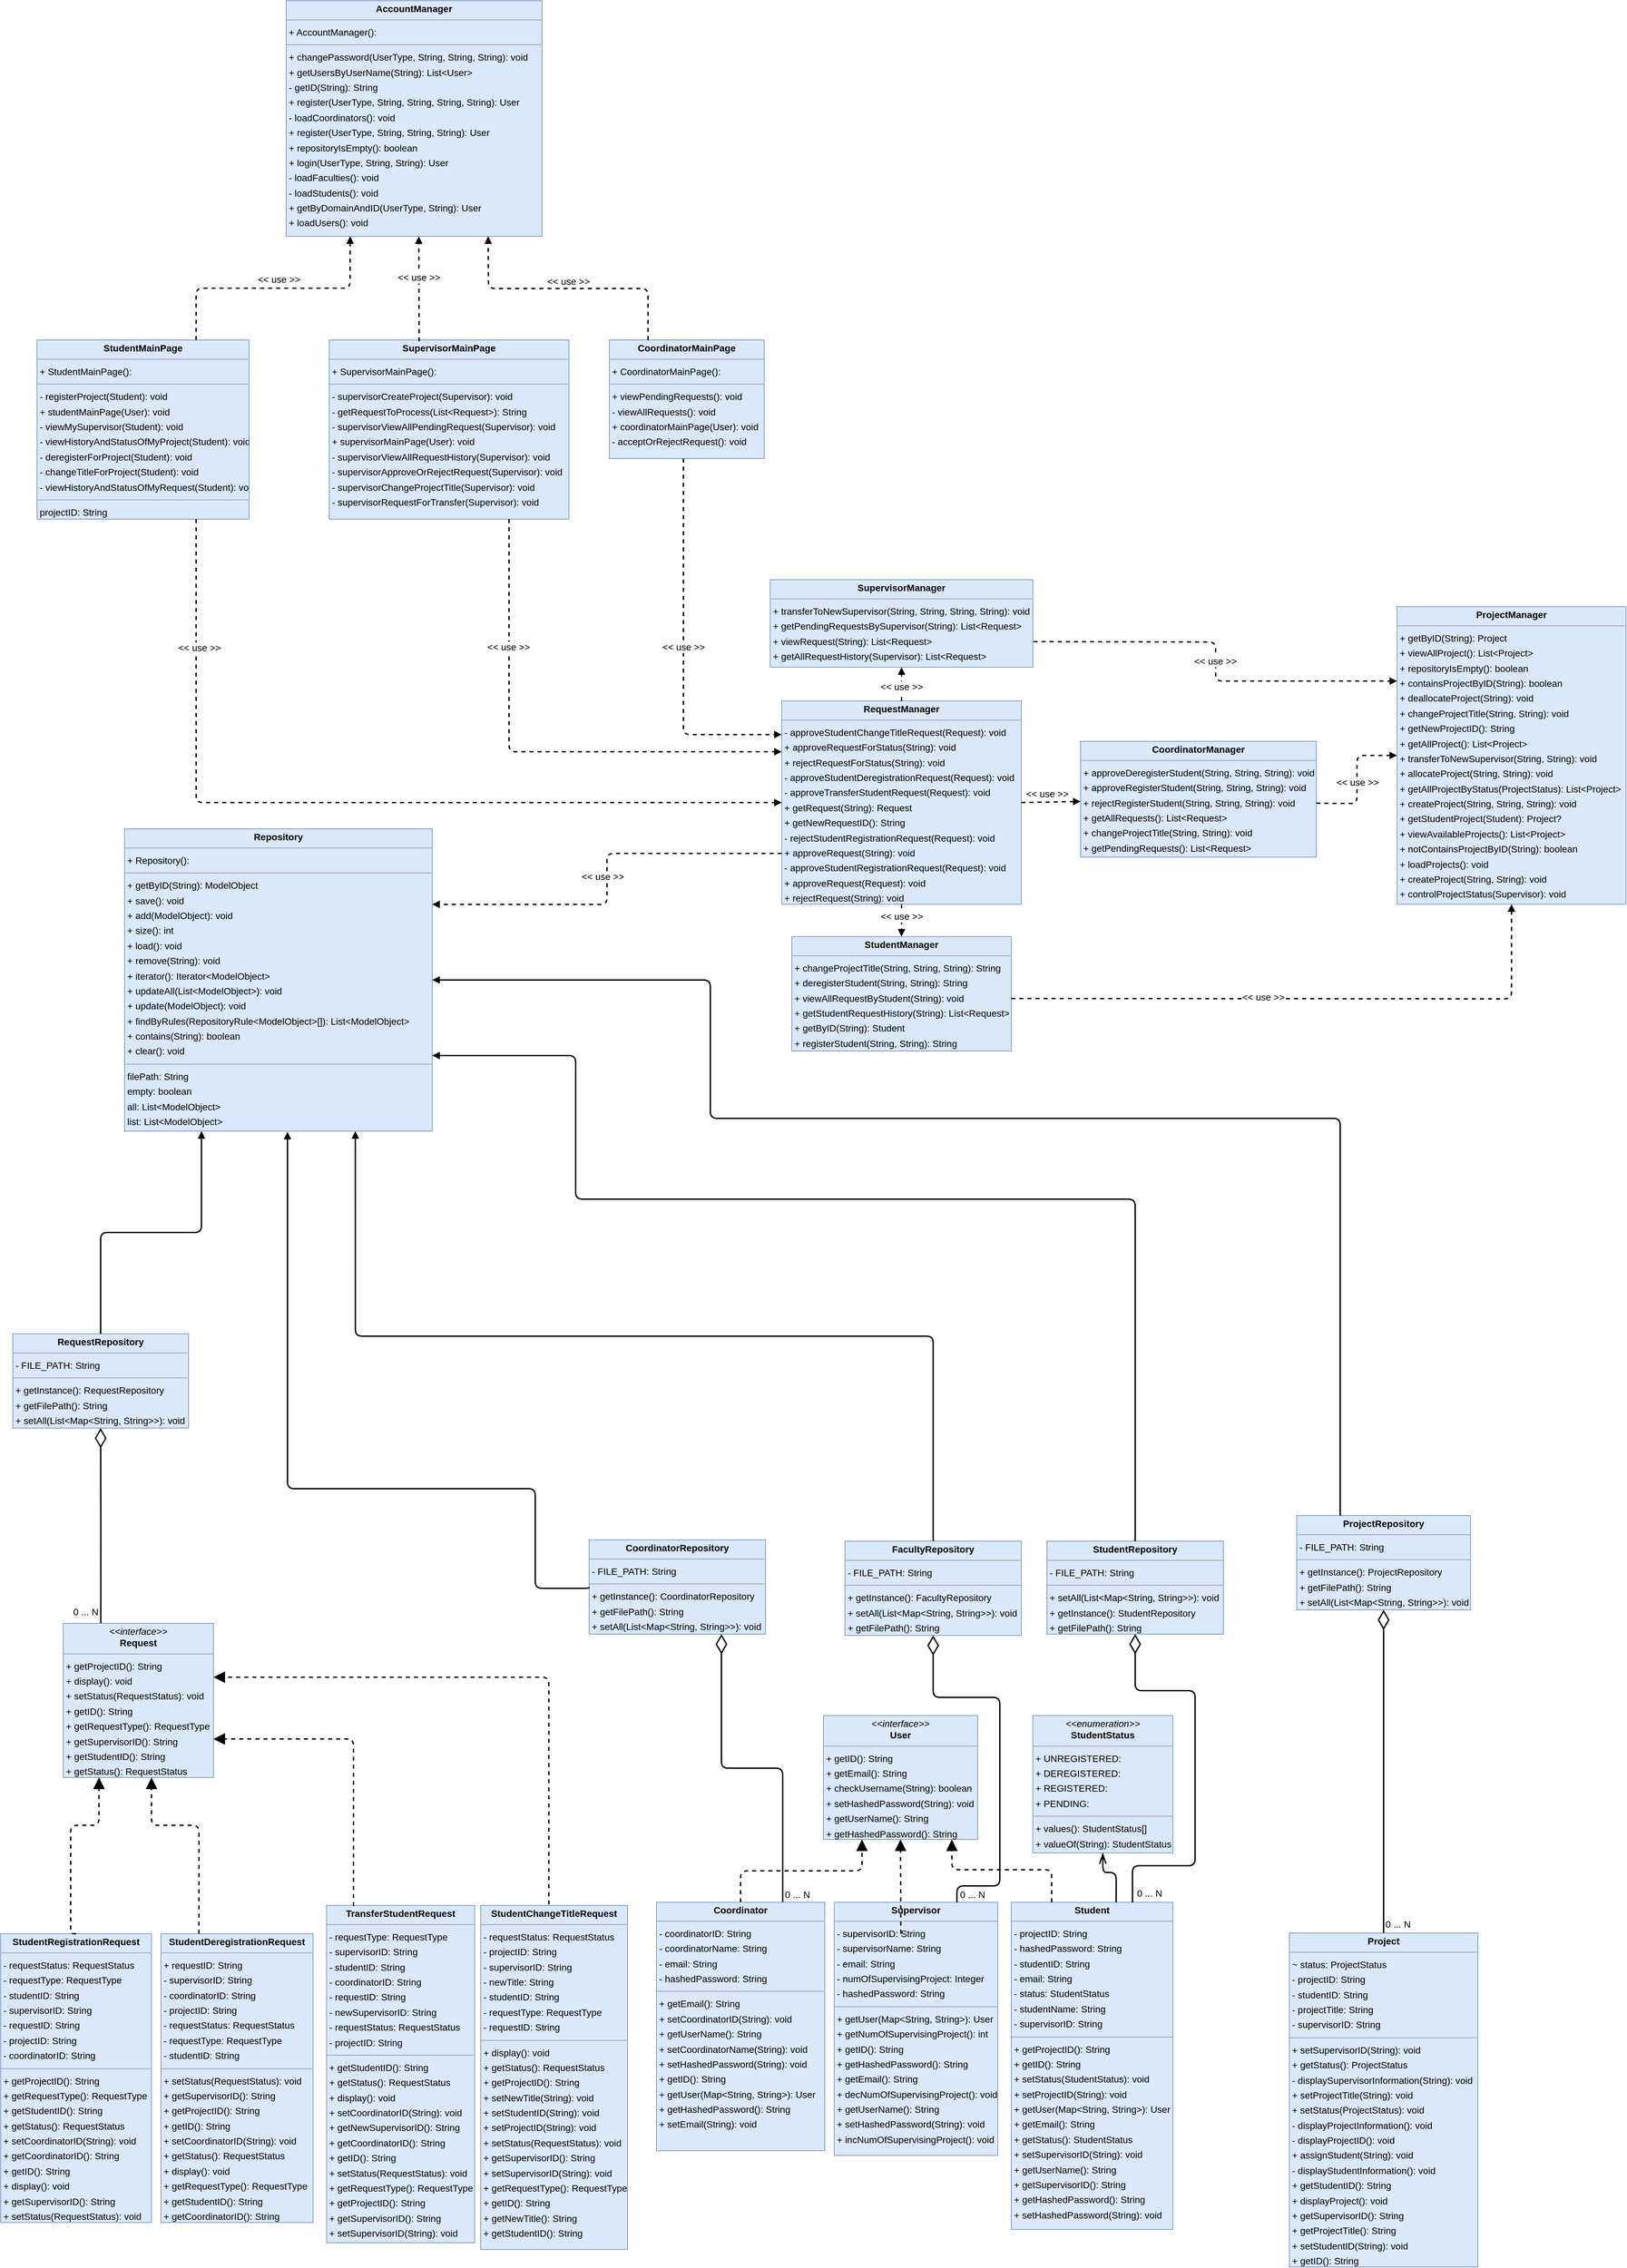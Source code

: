 <mxfile version="21.1.8" type="google">
  <diagram name="第 1 页" id="nx3QDlz1ZYZNC58SRJW3">
    <mxGraphModel grid="1" page="1" gridSize="10" guides="1" tooltips="1" connect="1" arrows="1" fold="1" pageScale="1" pageWidth="2339" pageHeight="3300" math="0" shadow="0">
      <root>
        <mxCell id="0" />
        <mxCell id="1" parent="0" />
        <mxCell id="8vGe-o1YezwU2dsz-dOe-1" value="&lt;p style=&quot;margin:0px;margin-top:4px;text-align:center;&quot;&gt;&lt;b&gt;Project&lt;/b&gt;&lt;/p&gt;&lt;hr size=&quot;1&quot;/&gt;&lt;p style=&quot;margin:0 0 0 4px;line-height:1.6;&quot;&gt;~ status: ProjectStatus&lt;br/&gt;- projectID: String&lt;br/&gt;- studentID: String&lt;br/&gt;- projectTitle: String&lt;br/&gt;- supervisorID: String&lt;/p&gt;&lt;hr size=&quot;1&quot;/&gt;&lt;p style=&quot;margin:0 0 0 4px;line-height:1.6;&quot;&gt;+ setSupervisorID(String): void&lt;br/&gt;+ getStatus(): ProjectStatus&lt;br/&gt;- displaySupervisorInformation(String): void&lt;br/&gt;+ setProjectTitle(String): void&lt;br/&gt;+ setStatus(ProjectStatus): void&lt;br/&gt;- displayProjectInformation(): void&lt;br/&gt;- displayProjectID(): void&lt;br/&gt;+ assignStudent(String): void&lt;br/&gt;- displayStudentInformation(): void&lt;br/&gt;+ getStudentID(): String&lt;br/&gt;+ displayProject(): void&lt;br/&gt;+ getSupervisorID(): String&lt;br/&gt;+ getProjectTitle(): String&lt;br/&gt;+ setStudentID(String): void&lt;br/&gt;+ getID(): String&lt;/p&gt;" style="verticalAlign=top;align=left;overflow=fill;fontSize=14;fontFamily=Helvetica;html=1;rounded=0;shadow=0;comic=0;labelBackgroundColor=none;strokeWidth=1;fillColor=#dae8fc;strokeColor=#6c8ebf;" vertex="1" parent="1">
          <mxGeometry x="1800" y="420" width="280" height="496" as="geometry" />
        </mxCell>
        <mxCell id="8vGe-o1YezwU2dsz-dOe-7" value="&lt;p style=&quot;margin:0px;margin-top:4px;text-align:center;&quot;&gt;&lt;i&gt;&amp;lt;&amp;lt;interface&amp;gt;&amp;gt;&lt;/i&gt;&lt;br/&gt;&lt;b&gt;Request&lt;/b&gt;&lt;/p&gt;&lt;hr size=&quot;1&quot;/&gt;&lt;p style=&quot;margin:0 0 0 4px;line-height:1.6;&quot;&gt;+ getProjectID(): String&lt;br/&gt;+ display(): void&lt;br/&gt;+ setStatus(RequestStatus): void&lt;br/&gt;+ getID(): String&lt;br/&gt;+ getRequestType(): RequestType&lt;br/&gt;+ getSupervisorID(): String&lt;br/&gt;+ getStudentID(): String&lt;br/&gt;+ getStatus(): RequestStatus&lt;/p&gt;" style="verticalAlign=top;align=left;overflow=fill;fontSize=14;fontFamily=Helvetica;html=1;rounded=0;shadow=0;comic=0;labelBackgroundColor=none;strokeWidth=1;fillColor=#dae8fc;strokeColor=#6c8ebf;" vertex="1" parent="1">
          <mxGeometry x="-21" y="-40" width="223" height="229" as="geometry" />
        </mxCell>
        <mxCell id="8vGe-o1YezwU2dsz-dOe-11" value="&lt;p style=&quot;margin:0px;margin-top:4px;text-align:center;&quot;&gt;&lt;b&gt;StudentChangeTitleRequest&lt;/b&gt;&lt;/p&gt;&lt;hr size=&quot;1&quot;/&gt;&lt;p style=&quot;margin:0 0 0 4px;line-height:1.6;&quot;&gt;- requestStatus: RequestStatus&lt;br/&gt;- projectID: String&lt;br/&gt;- supervisorID: String&lt;br/&gt;- newTitle: String&lt;br/&gt;- studentID: String&lt;br/&gt;- requestType: RequestType&lt;br/&gt;- requestID: String&lt;/p&gt;&lt;hr size=&quot;1&quot;/&gt;&lt;p style=&quot;margin:0 0 0 4px;line-height:1.6;&quot;&gt;+ display(): void&lt;br/&gt;+ getStatus(): RequestStatus&lt;br/&gt;+ getProjectID(): String&lt;br/&gt;+ setNewTitle(String): void&lt;br/&gt;+ setStudentID(String): void&lt;br/&gt;+ setProjectID(String): void&lt;br/&gt;+ setStatus(RequestStatus): void&lt;br/&gt;+ getSupervisorID(): String&lt;br/&gt;+ setSupervisorID(String): void&lt;br/&gt;+ getRequestType(): RequestType&lt;br/&gt;+ getID(): String&lt;br/&gt;+ getNewTitle(): String&lt;br/&gt;+ getStudentID(): String&lt;/p&gt;" style="verticalAlign=top;align=left;overflow=fill;fontSize=14;fontFamily=Helvetica;html=1;rounded=0;shadow=0;comic=0;labelBackgroundColor=none;strokeWidth=1;fillColor=#dae8fc;strokeColor=#6c8ebf;" vertex="1" parent="1">
          <mxGeometry x="599" y="379" width="218" height="511" as="geometry" />
        </mxCell>
        <mxCell id="8vGe-o1YezwU2dsz-dOe-12" value="&lt;p style=&quot;margin:0px;margin-top:4px;text-align:center;&quot;&gt;&lt;b&gt;StudentDeregistrationRequest&lt;/b&gt;&lt;/p&gt;&lt;hr size=&quot;1&quot;/&gt;&lt;p style=&quot;margin:0 0 0 4px;line-height:1.6;&quot;&gt;+ requestID: String&lt;br/&gt;- supervisorID: String&lt;br/&gt;- coordinatorID: String&lt;br/&gt;- projectID: String&lt;br/&gt;- requestStatus: RequestStatus&lt;br/&gt;- requestType: RequestType&lt;br/&gt;- studentID: String&lt;/p&gt;&lt;hr size=&quot;1&quot;/&gt;&lt;p style=&quot;margin:0 0 0 4px;line-height:1.6;&quot;&gt;+ setStatus(RequestStatus): void&lt;br/&gt;+ getSupervisorID(): String&lt;br/&gt;+ getProjectID(): String&lt;br/&gt;+ getID(): String&lt;br/&gt;+ setCoordinatorID(String): void&lt;br/&gt;+ getStatus(): RequestStatus&lt;br/&gt;+ display(): void&lt;br/&gt;+ getRequestType(): RequestType&lt;br/&gt;+ getStudentID(): String&lt;br/&gt;+ getCoordinatorID(): String&lt;/p&gt;" style="verticalAlign=top;align=left;overflow=fill;fontSize=14;fontFamily=Helvetica;html=1;rounded=0;shadow=0;comic=0;labelBackgroundColor=none;strokeWidth=1;fillColor=#dae8fc;strokeColor=#6c8ebf;" vertex="1" parent="1">
          <mxGeometry x="124" y="421" width="226" height="429" as="geometry" />
        </mxCell>
        <mxCell id="8vGe-o1YezwU2dsz-dOe-13" value="&lt;p style=&quot;margin:0px;margin-top:4px;text-align:center;&quot;&gt;&lt;b&gt;StudentRegistrationRequest&lt;/b&gt;&lt;/p&gt;&lt;hr size=&quot;1&quot;/&gt;&lt;p style=&quot;margin:0 0 0 4px;line-height:1.6;&quot;&gt;- requestStatus: RequestStatus&lt;br/&gt;- requestType: RequestType&lt;br/&gt;- studentID: String&lt;br/&gt;- supervisorID: String&lt;br/&gt;- requestID: String&lt;br/&gt;- projectID: String&lt;br/&gt;- coordinatorID: String&lt;/p&gt;&lt;hr size=&quot;1&quot;/&gt;&lt;p style=&quot;margin:0 0 0 4px;line-height:1.6;&quot;&gt;+ getProjectID(): String&lt;br/&gt;+ getRequestType(): RequestType&lt;br/&gt;+ getStudentID(): String&lt;br/&gt;+ getStatus(): RequestStatus&lt;br/&gt;+ setCoordinatorID(String): void&lt;br/&gt;+ getCoordinatorID(): String&lt;br/&gt;+ getID(): String&lt;br/&gt;+ display(): void&lt;br/&gt;+ getSupervisorID(): String&lt;br/&gt;+ setStatus(RequestStatus): void&lt;/p&gt;" style="verticalAlign=top;align=left;overflow=fill;fontSize=14;fontFamily=Helvetica;html=1;rounded=0;shadow=0;comic=0;labelBackgroundColor=none;strokeWidth=1;fillColor=#dae8fc;strokeColor=#6c8ebf;" vertex="1" parent="1">
          <mxGeometry x="-114" y="421" width="224" height="429" as="geometry" />
        </mxCell>
        <mxCell id="8vGe-o1YezwU2dsz-dOe-14" value="&lt;p style=&quot;margin:0px;margin-top:4px;text-align:center;&quot;&gt;&lt;b&gt;TransferStudentRequest&lt;/b&gt;&lt;/p&gt;&lt;hr size=&quot;1&quot;/&gt;&lt;p style=&quot;margin:0 0 0 4px;line-height:1.6;&quot;&gt;- requestType: RequestType&lt;br/&gt;- supervisorID: String&lt;br/&gt;- studentID: String&lt;br/&gt;- coordinatorID: String&lt;br/&gt;- requestID: String&lt;br/&gt;- newSupervisorID: String&lt;br/&gt;- requestStatus: RequestStatus&lt;br/&gt;- projectID: String&lt;/p&gt;&lt;hr size=&quot;1&quot;/&gt;&lt;p style=&quot;margin:0 0 0 4px;line-height:1.6;&quot;&gt;+ getStudentID(): String&lt;br/&gt;+ getStatus(): RequestStatus&lt;br/&gt;+ display(): void&lt;br/&gt;+ setCoordinatorID(String): void&lt;br/&gt;+ getNewSupervisorID(): String&lt;br/&gt;+ getCoordinatorID(): String&lt;br/&gt;+ getID(): String&lt;br/&gt;+ setStatus(RequestStatus): void&lt;br/&gt;+ getRequestType(): RequestType&lt;br/&gt;+ getProjectID(): String&lt;br/&gt;+ getSupervisorID(): String&lt;br/&gt;+ setSupervisorID(String): void&lt;/p&gt;" style="verticalAlign=top;align=left;overflow=fill;fontSize=14;fontFamily=Helvetica;html=1;rounded=0;shadow=0;comic=0;labelBackgroundColor=none;strokeWidth=1;fillColor=#dae8fc;strokeColor=#6c8ebf;" vertex="1" parent="1">
          <mxGeometry x="370" y="379" width="220" height="501" as="geometry" />
        </mxCell>
        <mxCell id="8vGe-o1YezwU2dsz-dOe-39" value="&lt;p style=&quot;margin:0px;margin-top:4px;text-align:center;&quot;&gt;&lt;b&gt;Student&lt;/b&gt;&lt;/p&gt;&lt;hr size=&quot;1&quot;/&gt;&lt;p style=&quot;margin:0 0 0 4px;line-height:1.6;&quot;&gt;- projectID: String&lt;br/&gt;- hashedPassword: String&lt;br/&gt;- studentID: String&lt;br/&gt;- email: String&lt;br/&gt;- status: StudentStatus&lt;br/&gt;- studentName: String&lt;br/&gt;- supervisorID: String&lt;/p&gt;&lt;hr size=&quot;1&quot;/&gt;&lt;p style=&quot;margin:0 0 0 4px;line-height:1.6;&quot;&gt;+ getProjectID(): String&lt;br/&gt;+ getID(): String&lt;br/&gt;+ setStatus(StudentStatus): void&lt;br/&gt;+ setProjectID(String): void&lt;br/&gt;+ getUser(Map&amp;lt;String, String&amp;gt;): User&lt;br/&gt;+ getEmail(): String&lt;br/&gt;+ getStatus(): StudentStatus&lt;br/&gt;+ setSupervisorID(String): void&lt;br/&gt;+ getUserName(): String&lt;br/&gt;+ getSupervisorID(): String&lt;br/&gt;+ getHashedPassword(): String&lt;br/&gt;+ setHashedPassword(String): void&lt;/p&gt;" style="verticalAlign=top;align=left;overflow=fill;fontSize=14;fontFamily=Helvetica;html=1;rounded=0;shadow=0;comic=0;labelBackgroundColor=none;strokeWidth=1;fillColor=#dae8fc;strokeColor=#6c8ebf;" vertex="1" parent="1">
          <mxGeometry x="1387" y="374.33" width="240" height="486" as="geometry" />
        </mxCell>
        <mxCell id="8vGe-o1YezwU2dsz-dOe-40" value="&lt;p style=&quot;margin:0px;margin-top:4px;text-align:center;&quot;&gt;&lt;i&gt;&amp;lt;&amp;lt;enumeration&amp;gt;&amp;gt;&lt;/i&gt;&lt;br/&gt;&lt;b&gt;StudentStatus&lt;/b&gt;&lt;/p&gt;&lt;hr size=&quot;1&quot;/&gt;&lt;p style=&quot;margin:0 0 0 4px;line-height:1.6;&quot;&gt;+ UNREGISTERED: &lt;br/&gt;+ DEREGISTERED: &lt;br/&gt;+ REGISTERED: &lt;br/&gt;+ PENDING: &lt;/p&gt;&lt;hr size=&quot;1&quot;/&gt;&lt;p style=&quot;margin:0 0 0 4px;line-height:1.6;&quot;&gt;+ values(): StudentStatus[]&lt;br/&gt;+ valueOf(String): StudentStatus&lt;/p&gt;" style="verticalAlign=top;align=left;overflow=fill;fontSize=14;fontFamily=Helvetica;html=1;rounded=0;shadow=0;comic=0;labelBackgroundColor=none;strokeWidth=1;fillColor=#dae8fc;strokeColor=#6c8ebf;" vertex="1" parent="1">
          <mxGeometry x="1419" y="97" width="208" height="204" as="geometry" />
        </mxCell>
        <mxCell id="8vGe-o1YezwU2dsz-dOe-41" value="&lt;p style=&quot;margin:0px;margin-top:4px;text-align:center;&quot;&gt;&lt;b&gt;Supervisor&lt;/b&gt;&lt;/p&gt;&lt;hr size=&quot;1&quot;/&gt;&lt;p style=&quot;margin:0 0 0 4px;line-height:1.6;&quot;&gt;- supervisorID: String&lt;br/&gt;- supervisorName: String&lt;br/&gt;- email: String&lt;br/&gt;- numOfSupervisingProject: Integer&lt;br/&gt;- hashedPassword: String&lt;/p&gt;&lt;hr size=&quot;1&quot;/&gt;&lt;p style=&quot;margin:0 0 0 4px;line-height:1.6;&quot;&gt;+ getUser(Map&amp;lt;String, String&amp;gt;): User&lt;br/&gt;+ getNumOfSupervisingProject(): int&lt;br/&gt;+ getID(): String&lt;br/&gt;+ getHashedPassword(): String&lt;br/&gt;+ getEmail(): String&lt;br/&gt;+ decNumOfSupervisingProject(): void&lt;br/&gt;+ getUserName(): String&lt;br/&gt;+ setHashedPassword(String): void&lt;br/&gt;+ incNumOfSupervisingProject(): void&lt;/p&gt;" style="verticalAlign=top;align=left;overflow=fill;fontSize=14;fontFamily=Helvetica;html=1;rounded=0;shadow=0;comic=0;labelBackgroundColor=none;strokeWidth=1;fillColor=#dae8fc;strokeColor=#6c8ebf;" vertex="1" parent="1">
          <mxGeometry x="1124" y="374.33" width="243" height="376" as="geometry" />
        </mxCell>
        <mxCell id="8vGe-o1YezwU2dsz-dOe-42" value="&lt;p style=&quot;margin:0px;margin-top:4px;text-align:center;&quot;&gt;&lt;i&gt;&amp;lt;&amp;lt;interface&amp;gt;&amp;gt;&lt;/i&gt;&lt;br/&gt;&lt;b&gt;User&lt;/b&gt;&lt;/p&gt;&lt;hr size=&quot;1&quot;/&gt;&lt;p style=&quot;margin:0 0 0 4px;line-height:1.6;&quot;&gt;+ getID(): String&lt;br/&gt;+ getEmail(): String&lt;br/&gt;+ checkUsername(String): boolean&lt;br/&gt;+ setHashedPassword(String): void&lt;br/&gt;+ getUserName(): String&lt;br/&gt;+ getHashedPassword(): String&lt;/p&gt;" style="verticalAlign=top;align=left;overflow=fill;fontSize=14;fontFamily=Helvetica;html=1;rounded=0;shadow=0;comic=0;labelBackgroundColor=none;strokeWidth=1;fillColor=#dae8fc;strokeColor=#6c8ebf;" vertex="1" parent="1">
          <mxGeometry x="1108" y="97" width="229" height="184" as="geometry" />
        </mxCell>
        <mxCell id="8vGe-o1YezwU2dsz-dOe-45" value="" style="html=1;rounded=1;dashed=1;startArrow=none;endArrow=block;endSize=12;strokeColor=#000000;fillColor=#1ba1e2;exitX=0.5;exitY=0;exitDx=0;exitDy=0;edgeStyle=orthogonalEdgeStyle;entryX=0.25;entryY=1;entryDx=0;entryDy=0;strokeWidth=2;" edge="1" parent="1" source="8vGe-o1YezwU2dsz-dOe-158" target="8vGe-o1YezwU2dsz-dOe-42">
          <mxGeometry width="50" height="50" relative="1" as="geometry">
            <mxPoint x="992" y="421" as="sourcePoint" />
          </mxGeometry>
        </mxCell>
        <mxCell id="8vGe-o1YezwU2dsz-dOe-46" value="" style="html=1;rounded=1;edgeStyle=orthogonalEdgeStyle;dashed=0;startArrow=diamondThinstartSize=12;endArrow=openThin;endSize=12;strokeColor=#000000;exitX=0.649;exitY=0;exitDx=0;exitDy=0;entryX=0.500;entryY=1.000;entryDx=0;entryDy=0;exitPerimeter=0;strokeWidth=2;" edge="1" parent="1" source="8vGe-o1YezwU2dsz-dOe-39" target="8vGe-o1YezwU2dsz-dOe-40">
          <mxGeometry width="50" height="50" relative="1" as="geometry">
            <Array as="points">
              <mxPoint x="1543" y="330" />
              <mxPoint x="1523" y="330" />
            </Array>
          </mxGeometry>
        </mxCell>
        <mxCell id="8vGe-o1YezwU2dsz-dOe-48" value="" style="html=1;rounded=1;edgeStyle=orthogonalEdgeStyle;dashed=1;startArrow=none;endArrow=block;endSize=12;strokeColor=#000000;exitX=0.250;exitY=0.000;exitDx=0;exitDy=0;entryX=0.833;entryY=1.000;entryDx=0;entryDy=0;fillColor=#1ba1e2;strokeWidth=2;" edge="1" parent="1" source="8vGe-o1YezwU2dsz-dOe-39" target="8vGe-o1YezwU2dsz-dOe-42">
          <mxGeometry width="50" height="50" relative="1" as="geometry">
            <Array as="points">
              <mxPoint x="1425" y="326" />
              <mxPoint x="1283" y="326" />
            </Array>
          </mxGeometry>
        </mxCell>
        <mxCell id="8vGe-o1YezwU2dsz-dOe-49" value="" style="html=1;rounded=1;edgeStyle=orthogonalEdgeStyle;dashed=1;startArrow=none;endArrow=block;endSize=12;strokeColor=#000000;entryX=0.500;entryY=1.000;entryDx=0;entryDy=0;fillColor=#1ba1e2;strokeWidth=2;" edge="1" parent="1" target="8vGe-o1YezwU2dsz-dOe-42">
          <mxGeometry width="50" height="50" relative="1" as="geometry">
            <Array as="points">
              <mxPoint x="1223" y="421" />
              <mxPoint x="1223" y="374" />
            </Array>
            <mxPoint x="1223" y="421" as="sourcePoint" />
          </mxGeometry>
        </mxCell>
        <mxCell id="8vGe-o1YezwU2dsz-dOe-56" value="&lt;p style=&quot;margin:0px;margin-top:4px;text-align:center;&quot;&gt;&lt;b&gt;ProjectRepository&lt;/b&gt;&lt;/p&gt;&lt;hr size=&quot;1&quot;/&gt;&lt;p style=&quot;margin:0 0 0 4px;line-height:1.6;&quot;&gt;- FILE_PATH: String&lt;/p&gt;&lt;hr size=&quot;1&quot;/&gt;&lt;p style=&quot;margin:0 0 0 4px;line-height:1.6;&quot;&gt;+ getInstance(): ProjectRepository&lt;br/&gt;+ getFilePath(): String&lt;br/&gt;+ setAll(List&amp;lt;Map&amp;lt;String, String&amp;gt;&amp;gt;): void&lt;/p&gt;" style="verticalAlign=top;align=left;overflow=fill;fontSize=14;fontFamily=Helvetica;html=1;rounded=0;shadow=0;comic=0;labelBackgroundColor=none;strokeWidth=1;fillColor=#dae8fc;strokeColor=#6c8ebf;" vertex="1" parent="1">
          <mxGeometry x="1811" y="-200" width="258" height="140" as="geometry" />
        </mxCell>
        <mxCell id="8vGe-o1YezwU2dsz-dOe-57" value="" style="endArrow=diamondThin;endFill=0;endSize=24;html=1;rounded=0;entryX=0.5;entryY=1;entryDx=0;entryDy=0;exitX=0.5;exitY=0;exitDx=0;exitDy=0;edgeStyle=orthogonalEdgeStyle;strokeWidth=2;" edge="1" parent="1" source="8vGe-o1YezwU2dsz-dOe-1" target="8vGe-o1YezwU2dsz-dOe-56">
          <mxGeometry width="160" relative="1" as="geometry">
            <mxPoint x="2094" y="150" as="sourcePoint" />
            <mxPoint x="2254" y="150" as="targetPoint" />
            <Array as="points">
              <mxPoint x="1940" y="420" />
            </Array>
          </mxGeometry>
        </mxCell>
        <mxCell id="8vGe-o1YezwU2dsz-dOe-58" value="0 ... N" style="edgeLabel;html=1;align=center;verticalAlign=middle;resizable=0;points=[];fontSize=14;" connectable="0" vertex="1" parent="8vGe-o1YezwU2dsz-dOe-57">
          <mxGeometry x="-0.932" y="-1" relative="1" as="geometry">
            <mxPoint x="20" y="3" as="offset" />
          </mxGeometry>
        </mxCell>
        <mxCell id="8vGe-o1YezwU2dsz-dOe-59" value="&lt;p style=&quot;margin:0px;margin-top:4px;text-align:center;&quot;&gt;&lt;b&gt;RequestRepository&lt;/b&gt;&lt;/p&gt;&lt;hr size=&quot;1&quot;/&gt;&lt;p style=&quot;margin:0 0 0 4px;line-height:1.6;&quot;&gt;- FILE_PATH: String&lt;/p&gt;&lt;hr size=&quot;1&quot;/&gt;&lt;p style=&quot;margin:0 0 0 4px;line-height:1.6;&quot;&gt;+ getInstance(): RequestRepository&lt;br/&gt;+ getFilePath(): String&lt;br/&gt;+ setAll(List&amp;lt;Map&amp;lt;String, String&amp;gt;&amp;gt;): void&lt;/p&gt;" style="verticalAlign=top;align=left;overflow=fill;fontSize=14;fontFamily=Helvetica;html=1;rounded=0;shadow=0;comic=0;labelBackgroundColor=none;strokeWidth=1;fillColor=#dae8fc;strokeColor=#6c8ebf;" vertex="1" parent="1">
          <mxGeometry x="-96" y="-470" width="261" height="140" as="geometry" />
        </mxCell>
        <mxCell id="8vGe-o1YezwU2dsz-dOe-60" value="" style="endArrow=diamondThin;endFill=0;endSize=24;html=1;rounded=0;entryX=0.5;entryY=1;entryDx=0;entryDy=0;exitX=0.25;exitY=0;exitDx=0;exitDy=0;edgeStyle=orthogonalEdgeStyle;strokeWidth=2;" edge="1" parent="1" source="8vGe-o1YezwU2dsz-dOe-7" target="8vGe-o1YezwU2dsz-dOe-59">
          <mxGeometry width="160" relative="1" as="geometry">
            <mxPoint x="-140" y="-50" as="sourcePoint" />
            <mxPoint x="20" y="-50" as="targetPoint" />
          </mxGeometry>
        </mxCell>
        <mxCell id="8vGe-o1YezwU2dsz-dOe-61" value="0 ... N" style="edgeLabel;html=1;align=center;verticalAlign=middle;resizable=0;points=[];fontSize=14;" connectable="0" vertex="1" parent="8vGe-o1YezwU2dsz-dOe-60">
          <mxGeometry x="-0.883" y="3" relative="1" as="geometry">
            <mxPoint x="-20" as="offset" />
          </mxGeometry>
        </mxCell>
        <mxCell id="8vGe-o1YezwU2dsz-dOe-65" value="&lt;p style=&quot;margin:0px;margin-top:4px;text-align:center;&quot;&gt;&lt;b&gt;CoordinatorRepository&lt;/b&gt;&lt;/p&gt;&lt;hr size=&quot;1&quot;/&gt;&lt;p style=&quot;margin:0 0 0 4px;line-height:1.6;&quot;&gt;- FILE_PATH: String&lt;/p&gt;&lt;hr size=&quot;1&quot;/&gt;&lt;p style=&quot;margin:0 0 0 4px;line-height:1.6;&quot;&gt;+ getInstance(): CoordinatorRepository&lt;br/&gt;+ getFilePath(): String&lt;br/&gt;+ setAll(List&amp;lt;Map&amp;lt;String, String&amp;gt;&amp;gt;): void&lt;/p&gt;" style="verticalAlign=top;align=left;overflow=fill;fontSize=14;fontFamily=Helvetica;html=1;rounded=0;shadow=0;comic=0;labelBackgroundColor=none;strokeWidth=1;fillColor=#dae8fc;strokeColor=#6c8ebf;" vertex="1" parent="1">
          <mxGeometry x="760" y="-164" width="262" height="140" as="geometry" />
        </mxCell>
        <mxCell id="8vGe-o1YezwU2dsz-dOe-66" value="&lt;p style=&quot;margin:0px;margin-top:4px;text-align:center;&quot;&gt;&lt;b&gt;FacultyRepository&lt;/b&gt;&lt;/p&gt;&lt;hr size=&quot;1&quot;/&gt;&lt;p style=&quot;margin:0 0 0 4px;line-height:1.6;&quot;&gt;- FILE_PATH: String&lt;/p&gt;&lt;hr size=&quot;1&quot;/&gt;&lt;p style=&quot;margin:0 0 0 4px;line-height:1.6;&quot;&gt;+ getInstance(): FacultyRepository&lt;br/&gt;+ setAll(List&amp;lt;Map&amp;lt;String, String&amp;gt;&amp;gt;): void&lt;br/&gt;+ getFilePath(): String&lt;/p&gt;" style="verticalAlign=top;align=left;overflow=fill;fontSize=14;fontFamily=Helvetica;html=1;rounded=0;shadow=0;comic=0;labelBackgroundColor=none;strokeWidth=1;fillColor=#dae8fc;strokeColor=#6c8ebf;" vertex="1" parent="1">
          <mxGeometry x="1140" y="-162" width="262" height="140" as="geometry" />
        </mxCell>
        <mxCell id="8vGe-o1YezwU2dsz-dOe-67" value="&lt;p style=&quot;margin:0px;margin-top:4px;text-align:center;&quot;&gt;&lt;b&gt;StudentRepository&lt;/b&gt;&lt;/p&gt;&lt;hr size=&quot;1&quot;/&gt;&lt;p style=&quot;margin:0 0 0 4px;line-height:1.6;&quot;&gt;- FILE_PATH: String&lt;/p&gt;&lt;hr size=&quot;1&quot;/&gt;&lt;p style=&quot;margin:0 0 0 4px;line-height:1.6;&quot;&gt;+ setAll(List&amp;lt;Map&amp;lt;String, String&amp;gt;&amp;gt;): void&lt;br/&gt;+ getInstance(): StudentRepository&lt;br/&gt;+ getFilePath(): String&lt;/p&gt;" style="verticalAlign=top;align=left;overflow=fill;fontSize=14;fontFamily=Helvetica;html=1;rounded=0;shadow=0;comic=0;labelBackgroundColor=none;strokeWidth=1;fillColor=#dae8fc;strokeColor=#6c8ebf;" vertex="1" parent="1">
          <mxGeometry x="1440" y="-162" width="262" height="138" as="geometry" />
        </mxCell>
        <mxCell id="8vGe-o1YezwU2dsz-dOe-68" value="" style="endArrow=diamondThin;endFill=0;endSize=24;html=1;rounded=1;entryX=0.75;entryY=1;entryDx=0;entryDy=0;exitX=0.75;exitY=0;exitDx=0;exitDy=0;edgeStyle=orthogonalEdgeStyle;strokeWidth=2;" edge="1" parent="1" source="8vGe-o1YezwU2dsz-dOe-158" target="8vGe-o1YezwU2dsz-dOe-65">
          <mxGeometry width="160" relative="1" as="geometry">
            <mxPoint x="1047" y="421" as="sourcePoint" />
            <mxPoint x="1250" y="180" as="targetPoint" />
          </mxGeometry>
        </mxCell>
        <mxCell id="8vGe-o1YezwU2dsz-dOe-69" value="0 ... N" style="edgeLabel;html=1;align=center;verticalAlign=middle;resizable=0;points=[];fontSize=14;" connectable="0" vertex="1" parent="8vGe-o1YezwU2dsz-dOe-68">
          <mxGeometry x="-0.968" relative="1" as="geometry">
            <mxPoint x="21" y="-4" as="offset" />
          </mxGeometry>
        </mxCell>
        <mxCell id="8vGe-o1YezwU2dsz-dOe-70" value="" style="endArrow=diamondThin;endFill=0;endSize=24;html=1;rounded=1;entryX=0.5;entryY=1;entryDx=0;entryDy=0;exitX=0.75;exitY=0;exitDx=0;exitDy=0;edgeStyle=orthogonalEdgeStyle;strokeWidth=2;" edge="1" parent="1" source="8vGe-o1YezwU2dsz-dOe-41" target="8vGe-o1YezwU2dsz-dOe-66">
          <mxGeometry width="160" relative="1" as="geometry">
            <mxPoint x="1380" y="240" as="sourcePoint" />
            <mxPoint x="1070" y="90" as="targetPoint" />
            <Array as="points">
              <mxPoint x="1306" y="350" />
              <mxPoint x="1370" y="350" />
              <mxPoint x="1370" y="70" />
              <mxPoint x="1271" y="70" />
            </Array>
          </mxGeometry>
        </mxCell>
        <mxCell id="8vGe-o1YezwU2dsz-dOe-71" value="0 ... N" style="edgeLabel;html=1;align=center;verticalAlign=middle;resizable=0;points=[];fontSize=14;" connectable="0" vertex="1" parent="8vGe-o1YezwU2dsz-dOe-70">
          <mxGeometry x="-0.962" relative="1" as="geometry">
            <mxPoint x="22" y="-1" as="offset" />
          </mxGeometry>
        </mxCell>
        <mxCell id="8vGe-o1YezwU2dsz-dOe-72" value="" style="endArrow=diamondThin;endFill=0;endSize=24;html=1;rounded=1;entryX=0.5;entryY=1;entryDx=0;entryDy=0;exitX=0.75;exitY=0;exitDx=0;exitDy=0;edgeStyle=orthogonalEdgeStyle;strokeWidth=2;" edge="1" parent="1" source="8vGe-o1YezwU2dsz-dOe-39" target="8vGe-o1YezwU2dsz-dOe-67">
          <mxGeometry width="160" relative="1" as="geometry">
            <mxPoint x="1600" y="310" as="sourcePoint" />
            <mxPoint x="1760" y="310" as="targetPoint" />
            <Array as="points">
              <mxPoint x="1567" y="320" />
              <mxPoint x="1660" y="320" />
              <mxPoint x="1660" y="60" />
              <mxPoint x="1571" y="60" />
            </Array>
          </mxGeometry>
        </mxCell>
        <mxCell id="8vGe-o1YezwU2dsz-dOe-73" value="0 ... N" style="edgeLabel;html=1;align=center;verticalAlign=middle;resizable=0;points=[];fontSize=14;" connectable="0" vertex="1" parent="8vGe-o1YezwU2dsz-dOe-72">
          <mxGeometry x="-0.829" y="-1" relative="1" as="geometry">
            <mxPoint x="24" y="36" as="offset" />
          </mxGeometry>
        </mxCell>
        <mxCell id="8vGe-o1YezwU2dsz-dOe-76" value="&lt;p style=&quot;margin:0px;margin-top:4px;text-align:center;&quot;&gt;&lt;b&gt;Repository&lt;ModelObject&gt;&lt;/b&gt;&lt;/p&gt;&lt;hr size=&quot;1&quot;/&gt;&lt;p style=&quot;margin:0 0 0 4px;line-height:1.6;&quot;&gt;+ Repository(): &lt;/p&gt;&lt;hr size=&quot;1&quot;/&gt;&lt;p style=&quot;margin:0 0 0 4px;line-height:1.6;&quot;&gt;+ getByID(String): ModelObject&lt;br/&gt;+ save(): void&lt;br/&gt;+ add(ModelObject): void&lt;br/&gt;+ size(): int&lt;br/&gt;+ load(): void&lt;br/&gt;+ remove(String): void&lt;br/&gt;+ iterator(): Iterator&amp;lt;ModelObject&amp;gt;&lt;br/&gt;+ updateAll(List&amp;lt;ModelObject&amp;gt;): void&lt;br/&gt;+ update(ModelObject): void&lt;br/&gt;+ findByRules(RepositoryRule&amp;lt;ModelObject&amp;gt;[]): List&amp;lt;ModelObject&amp;gt;&lt;br/&gt;+ contains(String): boolean&lt;br/&gt;+ clear(): void&lt;/p&gt;&lt;hr size=&quot;1&quot;/&gt;&lt;p style=&quot;margin:0 0 0 4px;line-height:1.6;&quot;&gt; filePath: String&lt;br/&gt; empty: boolean&lt;br/&gt; all: List&amp;lt;ModelObject&amp;gt;&lt;br/&gt; list: List&amp;lt;ModelObject&amp;gt;&lt;/p&gt;" style="verticalAlign=top;align=left;overflow=fill;fontSize=14;fontFamily=Helvetica;html=1;rounded=0;shadow=0;comic=0;labelBackgroundColor=none;strokeWidth=1;fillColor=#dae8fc;strokeColor=#6c8ebf;" vertex="1" parent="1">
          <mxGeometry x="70" y="-1220" width="457" height="449" as="geometry" />
        </mxCell>
        <mxCell id="8vGe-o1YezwU2dsz-dOe-84" value="" style="endArrow=block;html=1;rounded=1;exitX=0.5;exitY=0;exitDx=0;exitDy=0;entryX=0.25;entryY=1;entryDx=0;entryDy=0;edgeStyle=orthogonalEdgeStyle;strokeWidth=2;endFill=1;" edge="1" parent="1" source="8vGe-o1YezwU2dsz-dOe-59" target="8vGe-o1YezwU2dsz-dOe-76">
          <mxGeometry width="50" height="50" relative="1" as="geometry">
            <mxPoint x="200" y="-210" as="sourcePoint" />
            <mxPoint x="250" y="-260" as="targetPoint" />
          </mxGeometry>
        </mxCell>
        <mxCell id="8vGe-o1YezwU2dsz-dOe-85" value="" style="endArrow=block;html=1;rounded=1;exitX=0;exitY=0.5;exitDx=0;exitDy=0;edgeStyle=orthogonalEdgeStyle;strokeWidth=2;endFill=1;" edge="1" parent="1" source="8vGe-o1YezwU2dsz-dOe-65">
          <mxGeometry width="50" height="50" relative="1" as="geometry">
            <mxPoint x="700" y="-210" as="sourcePoint" />
            <mxPoint x="312" y="-770" as="targetPoint" />
            <Array as="points">
              <mxPoint x="680" y="-92" />
              <mxPoint x="680" y="-240" />
              <mxPoint x="312" y="-240" />
            </Array>
          </mxGeometry>
        </mxCell>
        <mxCell id="8vGe-o1YezwU2dsz-dOe-86" value="" style="endArrow=block;html=1;rounded=1;entryX=0.75;entryY=1;entryDx=0;entryDy=0;exitX=0.5;exitY=0;exitDx=0;exitDy=0;edgeStyle=orthogonalEdgeStyle;strokeWidth=2;endFill=1;" edge="1" parent="1" source="8vGe-o1YezwU2dsz-dOe-66" target="8vGe-o1YezwU2dsz-dOe-76">
          <mxGeometry width="50" height="50" relative="1" as="geometry">
            <mxPoint x="700" y="-210" as="sourcePoint" />
            <mxPoint x="750" y="-260" as="targetPoint" />
          </mxGeometry>
        </mxCell>
        <mxCell id="8vGe-o1YezwU2dsz-dOe-87" value="" style="endArrow=block;html=1;rounded=1;entryX=1;entryY=0.75;entryDx=0;entryDy=0;exitX=0.5;exitY=0;exitDx=0;exitDy=0;edgeStyle=orthogonalEdgeStyle;strokeWidth=2;endFill=1;" edge="1" parent="1" source="8vGe-o1YezwU2dsz-dOe-67" target="8vGe-o1YezwU2dsz-dOe-76">
          <mxGeometry width="50" height="50" relative="1" as="geometry">
            <mxPoint x="1240" y="-280" as="sourcePoint" />
            <mxPoint x="750" y="-260" as="targetPoint" />
            <Array as="points">
              <mxPoint x="1571" y="-670" />
              <mxPoint x="740" y="-670" />
              <mxPoint x="740" y="-883" />
            </Array>
          </mxGeometry>
        </mxCell>
        <mxCell id="8vGe-o1YezwU2dsz-dOe-99" value="&lt;p style=&quot;margin:0px;margin-top:4px;text-align:center;&quot;&gt;&lt;b&gt;CoordinatorMainPage&lt;/b&gt;&lt;/p&gt;&lt;hr size=&quot;1&quot;/&gt;&lt;p style=&quot;margin:0 0 0 4px;line-height:1.6;&quot;&gt;+ CoordinatorMainPage(): &lt;/p&gt;&lt;hr size=&quot;1&quot;/&gt;&lt;p style=&quot;margin:0 0 0 4px;line-height:1.6;&quot;&gt;+ viewPendingRequests(): void&lt;br/&gt;- viewAllRequests(): void&lt;br/&gt;+ coordinatorMainPage(User): void&lt;br/&gt;- acceptOrRejectRequest(): void&lt;/p&gt;" style="verticalAlign=top;align=left;overflow=fill;fontSize=14;fontFamily=Helvetica;html=1;rounded=0;shadow=0;comic=0;labelBackgroundColor=none;strokeWidth=1;fillColor=#dae8fc;strokeColor=#6c8ebf;" vertex="1" parent="1">
          <mxGeometry x="790" y="-1946" width="230" height="176" as="geometry" />
        </mxCell>
        <mxCell id="8vGe-o1YezwU2dsz-dOe-100" value="&lt;p style=&quot;margin:0px;margin-top:4px;text-align:center;&quot;&gt;&lt;b&gt;StudentMainPage&lt;/b&gt;&lt;/p&gt;&lt;hr size=&quot;1&quot;/&gt;&lt;p style=&quot;margin:0 0 0 4px;line-height:1.6;&quot;&gt;+ StudentMainPage(): &lt;/p&gt;&lt;hr size=&quot;1&quot;/&gt;&lt;p style=&quot;margin:0 0 0 4px;line-height:1.6;&quot;&gt;- registerProject(Student): void&lt;br/&gt;+ studentMainPage(User): void&lt;br/&gt;- viewMySupervisor(Student): void&lt;br/&gt;- viewHistoryAndStatusOfMyProject(Student): void&lt;br/&gt;- deregisterForProject(Student): void&lt;br/&gt;- changeTitleForProject(Student): void&lt;br/&gt;- viewHistoryAndStatusOfMyRequest(Student): void&lt;/p&gt;&lt;hr size=&quot;1&quot;/&gt;&lt;p style=&quot;margin:0 0 0 4px;line-height:1.6;&quot;&gt; projectID: String&lt;/p&gt;" style="verticalAlign=top;align=left;overflow=fill;fontSize=14;fontFamily=Helvetica;html=1;rounded=0;shadow=0;comic=0;labelBackgroundColor=none;strokeWidth=1;fillColor=#dae8fc;strokeColor=#6c8ebf;" vertex="1" parent="1">
          <mxGeometry x="-60" y="-1946" width="315" height="266" as="geometry" />
        </mxCell>
        <mxCell id="8vGe-o1YezwU2dsz-dOe-101" value="&lt;p style=&quot;margin:0px;margin-top:4px;text-align:center;&quot;&gt;&lt;b&gt;SupervisorMainPage&lt;/b&gt;&lt;/p&gt;&lt;hr size=&quot;1&quot;/&gt;&lt;p style=&quot;margin:0 0 0 4px;line-height:1.6;&quot;&gt;+ SupervisorMainPage(): &lt;/p&gt;&lt;hr size=&quot;1&quot;/&gt;&lt;p style=&quot;margin:0 0 0 4px;line-height:1.6;&quot;&gt;- supervisorCreateProject(Supervisor): void&lt;br/&gt;- getRequestToProcess(List&amp;lt;Request&amp;gt;): String&lt;br/&gt;- supervisorViewAllPendingRequest(Supervisor): void&lt;br/&gt;+ supervisorMainPage(User): void&lt;br/&gt;- supervisorViewAllRequestHistory(Supervisor): void&lt;br/&gt;- supervisorApproveOrRejectRequest(Supervisor): void&lt;br/&gt;- supervisorChangeProjectTitle(Supervisor): void&lt;br/&gt;- supervisorRequestForTransfer(Supervisor): void&lt;/p&gt;" style="verticalAlign=top;align=left;overflow=fill;fontSize=14;fontFamily=Helvetica;html=1;rounded=0;shadow=0;comic=0;labelBackgroundColor=none;strokeWidth=1;fillColor=#dae8fc;strokeColor=#6c8ebf;" vertex="1" parent="1">
          <mxGeometry x="374" y="-1946" width="356" height="266" as="geometry" />
        </mxCell>
        <mxCell id="8vGe-o1YezwU2dsz-dOe-128" value="&lt;p style=&quot;margin:0px;margin-top:4px;text-align:center;&quot;&gt;&lt;b&gt;ProjectManager&lt;/b&gt;&lt;/p&gt;&lt;hr size=&quot;1&quot;/&gt;&lt;p style=&quot;margin:0 0 0 4px;line-height:1.6;&quot;&gt;+ getByID(String): Project&lt;br/&gt;+ viewAllProject(): List&amp;lt;Project&amp;gt;&lt;br/&gt;+ repositoryIsEmpty(): boolean&lt;br/&gt;+ containsProjectByID(String): boolean&lt;br/&gt;+ deallocateProject(String): void&lt;br/&gt;+ changeProjectTitle(String, String): void&lt;br/&gt;+ getNewProjectID(): String&lt;br/&gt;+ getAllProject(): List&amp;lt;Project&amp;gt;&lt;br/&gt;+ transferToNewSupervisor(String, String): void&lt;br/&gt;+ allocateProject(String, String): void&lt;br/&gt;+ getAllProjectByStatus(ProjectStatus): List&amp;lt;Project&amp;gt;&lt;br/&gt;+ createProject(String, String, String): void&lt;br/&gt;+ getStudentProject(Student): Project?&lt;br/&gt;+ viewAvailableProjects(): List&amp;lt;Project&amp;gt;&lt;br/&gt;+ notContainsProjectByID(String): boolean&lt;br/&gt;+ loadProjects(): void&lt;br/&gt;+ createProject(String, String): void&lt;br/&gt;+ controlProjectStatus(Supervisor): void&lt;/p&gt;" style="verticalAlign=top;align=left;overflow=fill;fontSize=14;fontFamily=Helvetica;html=1;rounded=0;shadow=0;comic=0;labelBackgroundColor=none;strokeWidth=1;fillColor=#dae8fc;strokeColor=#6c8ebf;" vertex="1" parent="1">
          <mxGeometry x="1960" y="-1550" width="340" height="442" as="geometry" />
        </mxCell>
        <mxCell id="8vGe-o1YezwU2dsz-dOe-147" value="&lt;p style=&quot;margin:0px;margin-top:4px;text-align:center;&quot;&gt;&lt;b&gt;AccountManager&lt;/b&gt;&lt;/p&gt;&lt;hr size=&quot;1&quot;/&gt;&lt;p style=&quot;margin:0 0 0 4px;line-height:1.6;&quot;&gt;+ AccountManager(): &lt;/p&gt;&lt;hr size=&quot;1&quot;/&gt;&lt;p style=&quot;margin:0 0 0 4px;line-height:1.6;&quot;&gt;+ changePassword(UserType, String, String, String): void&lt;br/&gt;+ getUsersByUserName(String): List&amp;lt;User&amp;gt;&lt;br/&gt;- getID(String): String&lt;br/&gt;+ register(UserType, String, String, String, String): User&lt;br/&gt;- loadCoordinators(): void&lt;br/&gt;+ register(UserType, String, String, String): User&lt;br/&gt;+ repositoryIsEmpty(): boolean&lt;br/&gt;+ login(UserType, String, String): User&lt;br/&gt;- loadFaculties(): void&lt;br/&gt;- loadStudents(): void&lt;br/&gt;+ getByDomainAndID(UserType, String): User&lt;br/&gt;+ loadUsers(): void&lt;/p&gt;" style="verticalAlign=top;align=left;overflow=fill;fontSize=14;fontFamily=Helvetica;html=1;rounded=0;shadow=0;comic=0;labelBackgroundColor=none;strokeWidth=1;fillColor=#dae8fc;strokeColor=#6c8ebf;" vertex="1" parent="1">
          <mxGeometry x="310" y="-2450" width="380" height="350" as="geometry" />
        </mxCell>
        <mxCell id="8vGe-o1YezwU2dsz-dOe-148" value="&lt;p style=&quot;margin:0px;margin-top:4px;text-align:center;&quot;&gt;&lt;b&gt;CoordinatorManager&lt;/b&gt;&lt;/p&gt;&lt;hr size=&quot;1&quot;/&gt;&lt;p style=&quot;margin:0 0 0 4px;line-height:1.6;&quot;&gt;+ approveDeregisterStudent(String, String, String): void&lt;br/&gt;+ approveRegisterStudent(String, String, String): void&lt;br/&gt;+ rejectRegisterStudent(String, String, String): void&lt;br/&gt;+ getAllRequests(): List&amp;lt;Request&amp;gt;&lt;br/&gt;+ changeProjectTitle(String, String): void&lt;br/&gt;+ getPendingRequests(): List&amp;lt;Request&amp;gt;&lt;/p&gt;" style="verticalAlign=top;align=left;overflow=fill;fontSize=14;fontFamily=Helvetica;html=1;rounded=0;shadow=0;comic=0;labelBackgroundColor=none;strokeWidth=1;fillColor=#dae8fc;strokeColor=#6c8ebf;" vertex="1" parent="1">
          <mxGeometry x="1490" y="-1350" width="350" height="172" as="geometry" />
        </mxCell>
        <mxCell id="8vGe-o1YezwU2dsz-dOe-149" value="&lt;p style=&quot;margin:0px;margin-top:4px;text-align:center;&quot;&gt;&lt;b&gt;RequestManager&lt;/b&gt;&lt;/p&gt;&lt;hr size=&quot;1&quot;/&gt;&lt;p style=&quot;margin:0 0 0 4px;line-height:1.6;&quot;&gt;- approveStudentChangeTitleRequest(Request): void&lt;br/&gt;+ approveRequestForStatus(String): void&lt;br/&gt;+ rejectRequestForStatus(String): void&lt;br/&gt;- approveStudentDeregistrationRequest(Request): void&lt;br/&gt;- approveTransferStudentRequest(Request): void&lt;br/&gt;+ getRequest(String): Request&lt;br/&gt;+ getNewRequestID(): String&lt;br/&gt;- rejectStudentRegistrationRequest(Request): void&lt;br/&gt;+ approveRequest(String): void&lt;br/&gt;- approveStudentRegistrationRequest(Request): void&lt;br/&gt;+ approveRequest(Request): void&lt;br/&gt;+ rejectRequest(String): void&lt;/p&gt;" style="verticalAlign=top;align=left;overflow=fill;fontSize=14;fontFamily=Helvetica;html=1;rounded=0;shadow=0;comic=0;labelBackgroundColor=none;strokeWidth=1;fillColor=#dae8fc;strokeColor=#6c8ebf;" vertex="1" parent="1">
          <mxGeometry x="1046" y="-1410" width="356" height="302" as="geometry" />
        </mxCell>
        <mxCell id="8vGe-o1YezwU2dsz-dOe-150" value="&lt;p style=&quot;margin:0px;margin-top:4px;text-align:center;&quot;&gt;&lt;b&gt;StudentManager&lt;/b&gt;&lt;/p&gt;&lt;hr size=&quot;1&quot;/&gt;&lt;p style=&quot;margin:0 0 0 4px;line-height:1.6;&quot;&gt;+ changeProjectTitle(String, String, String): String&lt;br/&gt;+ deregisterStudent(String, String): String&lt;br/&gt;+ viewAllRequestByStudent(String): void&lt;br/&gt;+ getStudentRequestHistory(String): List&amp;lt;Request&amp;gt;&lt;br/&gt;+ getByID(String): Student&lt;br/&gt;+ registerStudent(String, String): String&lt;/p&gt;" style="verticalAlign=top;align=left;overflow=fill;fontSize=14;fontFamily=Helvetica;html=1;rounded=0;shadow=0;comic=0;labelBackgroundColor=none;strokeWidth=1;fillColor=#dae8fc;strokeColor=#6c8ebf;" vertex="1" parent="1">
          <mxGeometry x="1061" y="-1060" width="326" height="170" as="geometry" />
        </mxCell>
        <mxCell id="8vGe-o1YezwU2dsz-dOe-151" value="&lt;p style=&quot;margin:0px;margin-top:4px;text-align:center;&quot;&gt;&lt;b&gt;SupervisorManager&lt;/b&gt;&lt;/p&gt;&lt;hr size=&quot;1&quot;/&gt;&lt;p style=&quot;margin:0 0 0 4px;line-height:1.6;&quot;&gt;+ transferToNewSupervisor(String, String, String, String): void&lt;br/&gt;+ getPendingRequestsBySupervisor(String): List&amp;lt;Request&amp;gt;&lt;br/&gt;+ viewRequest(String): List&amp;lt;Request&amp;gt;&lt;br/&gt;+ getAllRequestHistory(Supervisor): List&amp;lt;Request&amp;gt;&lt;/p&gt;" style="verticalAlign=top;align=left;overflow=fill;fontSize=14;fontFamily=Helvetica;html=1;rounded=0;shadow=0;comic=0;labelBackgroundColor=none;strokeWidth=1;fillColor=#dae8fc;strokeColor=#6c8ebf;" vertex="1" parent="1">
          <mxGeometry x="1029" y="-1590" width="390" height="130" as="geometry" />
        </mxCell>
        <mxCell id="8vGe-o1YezwU2dsz-dOe-152" value="" style="endArrow=block;html=1;rounded=1;exitX=0.5;exitY=0;exitDx=0;exitDy=0;entryX=0.5;entryY=1;entryDx=0;entryDy=0;dashed=1;strokeWidth=2;endFill=1;" edge="1" parent="1" source="8vGe-o1YezwU2dsz-dOe-149" target="8vGe-o1YezwU2dsz-dOe-151">
          <mxGeometry width="50" height="50" relative="1" as="geometry">
            <mxPoint x="1139" y="-1180" as="sourcePoint" />
            <mxPoint x="1189" y="-1230" as="targetPoint" />
          </mxGeometry>
        </mxCell>
        <mxCell id="8vGe-o1YezwU2dsz-dOe-153" value="&amp;lt;&amp;lt; use &amp;gt;&amp;gt;" style="edgeLabel;html=1;align=center;verticalAlign=middle;resizable=0;points=[];fontSize=14;" connectable="0" vertex="1" parent="8vGe-o1YezwU2dsz-dOe-152">
          <mxGeometry x="0.26" y="-2" relative="1" as="geometry">
            <mxPoint x="-2" y="10" as="offset" />
          </mxGeometry>
        </mxCell>
        <mxCell id="8vGe-o1YezwU2dsz-dOe-154" value="" style="endArrow=block;html=1;rounded=0;entryX=0.5;entryY=0;entryDx=0;entryDy=0;exitX=0.5;exitY=1;exitDx=0;exitDy=0;dashed=1;strokeWidth=2;endFill=1;" edge="1" parent="1" source="8vGe-o1YezwU2dsz-dOe-149" target="8vGe-o1YezwU2dsz-dOe-150">
          <mxGeometry width="50" height="50" relative="1" as="geometry">
            <mxPoint x="1549" y="-1060" as="sourcePoint" />
            <mxPoint x="1549.59" y="-1012" as="targetPoint" />
          </mxGeometry>
        </mxCell>
        <mxCell id="8vGe-o1YezwU2dsz-dOe-155" value="&amp;lt;&amp;lt; use &amp;gt;&amp;gt;" style="edgeLabel;html=1;align=center;verticalAlign=middle;resizable=0;points=[];fontSize=14;" connectable="0" vertex="1" parent="8vGe-o1YezwU2dsz-dOe-154">
          <mxGeometry x="0.257" relative="1" as="geometry">
            <mxPoint y="-12" as="offset" />
          </mxGeometry>
        </mxCell>
        <mxCell id="8vGe-o1YezwU2dsz-dOe-156" value="" style="endArrow=block;html=1;rounded=0;exitX=1;exitY=0.5;exitDx=0;exitDy=0;dashed=1;strokeWidth=2;endFill=1;" edge="1" parent="1" source="8vGe-o1YezwU2dsz-dOe-149" target="8vGe-o1YezwU2dsz-dOe-148">
          <mxGeometry width="50" height="50" relative="1" as="geometry">
            <mxPoint x="1139" y="-1180" as="sourcePoint" />
            <mxPoint x="1189" y="-1230" as="targetPoint" />
          </mxGeometry>
        </mxCell>
        <mxCell id="8vGe-o1YezwU2dsz-dOe-157" value="&amp;lt;&amp;lt; use &amp;gt;&amp;gt;" style="edgeLabel;html=1;align=center;verticalAlign=middle;resizable=0;points=[];fontSize=14;" connectable="0" vertex="1" parent="8vGe-o1YezwU2dsz-dOe-156">
          <mxGeometry x="-0.361" y="1" relative="1" as="geometry">
            <mxPoint x="10" y="-12" as="offset" />
          </mxGeometry>
        </mxCell>
        <mxCell id="8vGe-o1YezwU2dsz-dOe-158" value="&lt;p style=&quot;margin:0px;margin-top:4px;text-align:center;&quot;&gt;&lt;b&gt;Coordinator&lt;/b&gt;&lt;/p&gt;&lt;hr size=&quot;1&quot;&gt;&lt;p style=&quot;margin:0 0 0 4px;line-height:1.6;&quot;&gt;- coordinatorID: String&lt;br style=&quot;border-color: var(--border-color);&quot;&gt;- coordinatorName: String&lt;br style=&quot;border-color: var(--border-color);&quot;&gt;- email: String&lt;br style=&quot;border-color: var(--border-color);&quot;&gt;- hashedPassword: String&lt;br&gt;&lt;/p&gt;&lt;hr size=&quot;1&quot;&gt;&lt;p style=&quot;margin:0 0 0 4px;line-height:1.6;&quot;&gt;+ getEmail(): String&lt;br style=&quot;border-color: var(--border-color);&quot;&gt;+ setCoordinatorID(String): void&lt;br style=&quot;border-color: var(--border-color);&quot;&gt;+ getUserName(): String&lt;br style=&quot;border-color: var(--border-color);&quot;&gt;+ setCoordinatorName(String): void&lt;br style=&quot;border-color: var(--border-color);&quot;&gt;+ setHashedPassword(String): void&lt;br style=&quot;border-color: var(--border-color);&quot;&gt;+ getID(): String&lt;br style=&quot;border-color: var(--border-color);&quot;&gt;+ getUser(Map&amp;lt;String, String&amp;gt;): User&lt;br style=&quot;border-color: var(--border-color);&quot;&gt;+ getHashedPassword(): String&lt;br style=&quot;border-color: var(--border-color);&quot;&gt;+ setEmail(String): void&lt;br&gt;&lt;/p&gt;" style="verticalAlign=top;align=left;overflow=fill;fontSize=14;fontFamily=Helvetica;html=1;rounded=0;shadow=0;comic=0;labelBackgroundColor=none;strokeWidth=1;fillColor=#dae8fc;strokeColor=#6c8ebf;" vertex="1" parent="1">
          <mxGeometry x="860" y="374.33" width="250" height="369" as="geometry" />
        </mxCell>
        <mxCell id="rlK0XkUAB4M6nfJl_uYB-2" value="" style="endArrow=block;html=1;rounded=1;exitX=1;exitY=0.5;exitDx=0;exitDy=0;dashed=1;entryX=0;entryY=0.25;entryDx=0;entryDy=0;edgeStyle=orthogonalEdgeStyle;strokeWidth=2;endFill=1;" edge="1" parent="1" target="8vGe-o1YezwU2dsz-dOe-128">
          <mxGeometry width="50" height="50" relative="1" as="geometry">
            <mxPoint x="1420" y="-1498" as="sourcePoint" />
            <mxPoint x="1508" y="-1500" as="targetPoint" />
          </mxGeometry>
        </mxCell>
        <mxCell id="rlK0XkUAB4M6nfJl_uYB-3" value="&amp;lt;&amp;lt; use &amp;gt;&amp;gt;" style="edgeLabel;html=1;align=center;verticalAlign=middle;resizable=0;points=[];fontSize=14;" connectable="0" vertex="1" parent="rlK0XkUAB4M6nfJl_uYB-2">
          <mxGeometry x="-0.361" y="1" relative="1" as="geometry">
            <mxPoint x="79" y="29" as="offset" />
          </mxGeometry>
        </mxCell>
        <mxCell id="rlK0XkUAB4M6nfJl_uYB-4" value="" style="endArrow=block;html=1;rounded=1;exitX=1;exitY=0.5;exitDx=0;exitDy=0;dashed=1;entryX=0.5;entryY=1;entryDx=0;entryDy=0;edgeStyle=orthogonalEdgeStyle;strokeWidth=2;endFill=1;" edge="1" parent="1" target="8vGe-o1YezwU2dsz-dOe-128">
          <mxGeometry width="50" height="50" relative="1" as="geometry">
            <mxPoint x="1387" y="-968" as="sourcePoint" />
            <mxPoint x="1475" y="-970" as="targetPoint" />
          </mxGeometry>
        </mxCell>
        <mxCell id="rlK0XkUAB4M6nfJl_uYB-5" value="&amp;lt;&amp;lt; use &amp;gt;&amp;gt;" style="edgeLabel;html=1;align=center;verticalAlign=middle;resizable=0;points=[];fontSize=14;" connectable="0" vertex="1" parent="rlK0XkUAB4M6nfJl_uYB-4">
          <mxGeometry x="-0.361" y="1" relative="1" as="geometry">
            <mxPoint x="91" y="-1" as="offset" />
          </mxGeometry>
        </mxCell>
        <mxCell id="rlK0XkUAB4M6nfJl_uYB-6" value="" style="endArrow=block;html=1;rounded=1;exitX=1;exitY=0.5;exitDx=0;exitDy=0;dashed=1;edgeStyle=orthogonalEdgeStyle;strokeWidth=2;endFill=1;" edge="1" parent="1" target="8vGe-o1YezwU2dsz-dOe-128">
          <mxGeometry width="50" height="50" relative="1" as="geometry">
            <mxPoint x="1840" y="-1258" as="sourcePoint" />
            <mxPoint x="1928" y="-1260" as="targetPoint" />
          </mxGeometry>
        </mxCell>
        <mxCell id="rlK0XkUAB4M6nfJl_uYB-7" value="&amp;lt;&amp;lt; use &amp;gt;&amp;gt;" style="edgeLabel;html=1;align=center;verticalAlign=middle;resizable=0;points=[];fontSize=14;" connectable="0" vertex="1" parent="rlK0XkUAB4M6nfJl_uYB-6">
          <mxGeometry x="-0.361" y="1" relative="1" as="geometry">
            <mxPoint x="1" y="-31" as="offset" />
          </mxGeometry>
        </mxCell>
        <mxCell id="rlK0XkUAB4M6nfJl_uYB-16" value="" style="html=1;rounded=1;dashed=1;startArrow=none;endArrow=block;endSize=12;strokeColor=#000000;fillColor=#1ba1e2;exitX=0.5;exitY=0;exitDx=0;exitDy=0;edgeStyle=orthogonalEdgeStyle;entryX=0.25;entryY=1;entryDx=0;entryDy=0;strokeWidth=2;" edge="1" parent="1" source="8vGe-o1YezwU2dsz-dOe-13">
          <mxGeometry width="50" height="50" relative="1" as="geometry">
            <mxPoint x="-144" y="282" as="sourcePoint" />
            <mxPoint x="32" y="189" as="targetPoint" />
            <Array as="points">
              <mxPoint x="-10" y="421" />
              <mxPoint x="-10" y="260" />
              <mxPoint x="32" y="260" />
            </Array>
          </mxGeometry>
        </mxCell>
        <mxCell id="rlK0XkUAB4M6nfJl_uYB-17" value="" style="html=1;rounded=1;dashed=1;startArrow=none;endArrow=block;endSize=12;strokeColor=#000000;fillColor=#1ba1e2;exitX=0.25;exitY=0;exitDx=0;exitDy=0;edgeStyle=orthogonalEdgeStyle;entryX=0.25;entryY=1;entryDx=0;entryDy=0;strokeWidth=2;" edge="1" parent="1" source="8vGe-o1YezwU2dsz-dOe-12">
          <mxGeometry width="50" height="50" relative="1" as="geometry">
            <mxPoint x="76" y="421" as="sourcePoint" />
            <mxPoint x="110" y="189" as="targetPoint" />
            <Array as="points">
              <mxPoint x="181" y="260" />
              <mxPoint x="110" y="260" />
            </Array>
          </mxGeometry>
        </mxCell>
        <mxCell id="rlK0XkUAB4M6nfJl_uYB-18" value="" style="html=1;rounded=1;dashed=1;startArrow=none;endArrow=block;endSize=12;strokeColor=#000000;fillColor=#1ba1e2;edgeStyle=orthogonalEdgeStyle;entryX=1;entryY=0.75;entryDx=0;entryDy=0;strokeWidth=2;" edge="1" parent="1" target="8vGe-o1YezwU2dsz-dOe-7">
          <mxGeometry width="50" height="50" relative="1" as="geometry">
            <mxPoint x="410" y="380" as="sourcePoint" />
            <mxPoint x="452" y="147" as="targetPoint" />
            <Array as="points">
              <mxPoint x="410" y="379" />
              <mxPoint x="410" y="132" />
            </Array>
          </mxGeometry>
        </mxCell>
        <mxCell id="rlK0XkUAB4M6nfJl_uYB-19" value="" style="html=1;rounded=1;dashed=1;startArrow=none;endArrow=block;endSize=12;strokeColor=#000000;fillColor=#1ba1e2;edgeStyle=orthogonalEdgeStyle;entryX=1;entryY=0.75;entryDx=0;entryDy=0;exitX=0.464;exitY=-0.003;exitDx=0;exitDy=0;exitPerimeter=0;strokeWidth=2;" edge="1" parent="1" source="8vGe-o1YezwU2dsz-dOe-11">
          <mxGeometry width="50" height="50" relative="1" as="geometry">
            <mxPoint x="410" y="288" as="sourcePoint" />
            <mxPoint x="202" y="40" as="targetPoint" />
            <Array as="points">
              <mxPoint x="700" y="40" />
            </Array>
          </mxGeometry>
        </mxCell>
        <mxCell id="rlK0XkUAB4M6nfJl_uYB-22" value="" style="endArrow=block;html=1;rounded=1;exitX=0;exitY=0.75;exitDx=0;exitDy=0;dashed=1;entryX=1;entryY=0.25;entryDx=0;entryDy=0;edgeStyle=orthogonalEdgeStyle;strokeWidth=2;endFill=1;" edge="1" parent="1" source="8vGe-o1YezwU2dsz-dOe-149" target="8vGe-o1YezwU2dsz-dOe-76">
          <mxGeometry width="50" height="50" relative="1" as="geometry">
            <mxPoint x="370" y="-1259" as="sourcePoint" />
            <mxPoint x="943" y="-1399" as="targetPoint" />
          </mxGeometry>
        </mxCell>
        <mxCell id="rlK0XkUAB4M6nfJl_uYB-23" value="&amp;lt;&amp;lt; use &amp;gt;&amp;gt;" style="edgeLabel;html=1;align=center;verticalAlign=middle;resizable=0;points=[];fontSize=14;" connectable="0" vertex="1" parent="rlK0XkUAB4M6nfJl_uYB-22">
          <mxGeometry x="-0.361" y="1" relative="1" as="geometry">
            <mxPoint x="-76" y="33" as="offset" />
          </mxGeometry>
        </mxCell>
        <mxCell id="rlK0XkUAB4M6nfJl_uYB-26" value="" style="endArrow=block;html=1;rounded=1;exitX=0.75;exitY=1;exitDx=0;exitDy=0;dashed=1;entryX=0;entryY=0.5;entryDx=0;entryDy=0;edgeStyle=orthogonalEdgeStyle;endFill=1;strokeWidth=2;" edge="1" parent="1" source="8vGe-o1YezwU2dsz-dOe-100" target="8vGe-o1YezwU2dsz-dOe-149">
          <mxGeometry width="50" height="50" relative="1" as="geometry">
            <mxPoint x="-114" y="-1610" as="sourcePoint" />
            <mxPoint x="-110" y="-1290" as="targetPoint" />
          </mxGeometry>
        </mxCell>
        <mxCell id="rlK0XkUAB4M6nfJl_uYB-27" value="&amp;lt;&amp;lt; use &amp;gt;&amp;gt;" style="edgeLabel;html=1;align=center;verticalAlign=middle;resizable=0;points=[];fontSize=14;" connectable="0" vertex="1" parent="rlK0XkUAB4M6nfJl_uYB-26">
          <mxGeometry x="-0.361" y="1" relative="1" as="geometry">
            <mxPoint x="3" y="-222" as="offset" />
          </mxGeometry>
        </mxCell>
        <mxCell id="rlK0XkUAB4M6nfJl_uYB-28" value="" style="endArrow=block;html=1;rounded=1;exitX=0.75;exitY=1;exitDx=0;exitDy=0;dashed=1;entryX=0;entryY=0.25;entryDx=0;entryDy=0;edgeStyle=orthogonalEdgeStyle;strokeWidth=2;endFill=1;" edge="1" parent="1" source="8vGe-o1YezwU2dsz-dOe-101" target="8vGe-o1YezwU2dsz-dOe-149">
          <mxGeometry width="50" height="50" relative="1" as="geometry">
            <mxPoint x="320" y="-1611" as="sourcePoint" />
            <mxPoint x="1480" y="-1260" as="targetPoint" />
          </mxGeometry>
        </mxCell>
        <mxCell id="rlK0XkUAB4M6nfJl_uYB-29" value="&amp;lt;&amp;lt; use &amp;gt;&amp;gt;" style="edgeLabel;html=1;align=center;verticalAlign=middle;resizable=0;points=[];fontSize=14;" connectable="0" vertex="1" parent="rlK0XkUAB4M6nfJl_uYB-28">
          <mxGeometry x="-0.361" y="1" relative="1" as="geometry">
            <mxPoint x="-2" y="-50" as="offset" />
          </mxGeometry>
        </mxCell>
        <mxCell id="rlK0XkUAB4M6nfJl_uYB-30" value="" style="endArrow=block;html=1;rounded=1;dashed=1;edgeStyle=orthogonalEdgeStyle;strokeWidth=2;endFill=1;" edge="1" parent="1">
          <mxGeometry width="50" height="50" relative="1" as="geometry">
            <mxPoint x="900" y="-1770" as="sourcePoint" />
            <mxPoint x="1046" y="-1360" as="targetPoint" />
            <Array as="points">
              <mxPoint x="900" y="-1360" />
              <mxPoint x="1046" y="-1360" />
            </Array>
          </mxGeometry>
        </mxCell>
        <mxCell id="rlK0XkUAB4M6nfJl_uYB-31" value="&amp;lt;&amp;lt; use &amp;gt;&amp;gt;" style="edgeLabel;html=1;align=center;verticalAlign=middle;resizable=0;points=[];fontSize=14;" connectable="0" vertex="1" parent="rlK0XkUAB4M6nfJl_uYB-30">
          <mxGeometry x="-0.361" y="1" relative="1" as="geometry">
            <mxPoint x="-1" y="102" as="offset" />
          </mxGeometry>
        </mxCell>
        <mxCell id="rlK0XkUAB4M6nfJl_uYB-32" value="" style="endArrow=block;html=1;rounded=1;exitX=0.75;exitY=0;exitDx=0;exitDy=0;dashed=1;entryX=0.25;entryY=1;entryDx=0;entryDy=0;edgeStyle=orthogonalEdgeStyle;endFill=1;strokeWidth=2;" edge="1" parent="1" source="8vGe-o1YezwU2dsz-dOe-100" target="8vGe-o1YezwU2dsz-dOe-147">
          <mxGeometry width="50" height="50" relative="1" as="geometry">
            <mxPoint x="350" y="-2098" as="sourcePoint" />
            <mxPoint x="785" y="-1785" as="targetPoint" />
          </mxGeometry>
        </mxCell>
        <mxCell id="rlK0XkUAB4M6nfJl_uYB-33" value="&amp;lt;&amp;lt; use &amp;gt;&amp;gt;" style="edgeLabel;html=1;align=center;verticalAlign=middle;resizable=0;points=[];fontSize=14;" connectable="0" vertex="1" parent="rlK0XkUAB4M6nfJl_uYB-32">
          <mxGeometry x="-0.361" y="1" relative="1" as="geometry">
            <mxPoint x="77" y="-12" as="offset" />
          </mxGeometry>
        </mxCell>
        <mxCell id="rlK0XkUAB4M6nfJl_uYB-34" value="" style="endArrow=block;html=1;rounded=1;dashed=1;edgeStyle=orthogonalEdgeStyle;endFill=1;strokeWidth=2;exitX=0.375;exitY=0.007;exitDx=0;exitDy=0;exitPerimeter=0;" edge="1" parent="1" source="8vGe-o1YezwU2dsz-dOe-101" target="8vGe-o1YezwU2dsz-dOe-147">
          <mxGeometry width="50" height="50" relative="1" as="geometry">
            <mxPoint x="552" y="-1966" as="sourcePoint" />
            <mxPoint x="506.08" y="-2120" as="targetPoint" />
            <Array as="points">
              <mxPoint x="508" y="-1950" />
              <mxPoint x="507" y="-1950" />
            </Array>
          </mxGeometry>
        </mxCell>
        <mxCell id="rlK0XkUAB4M6nfJl_uYB-35" value="&amp;lt;&amp;lt; use &amp;gt;&amp;gt;" style="edgeLabel;html=1;align=center;verticalAlign=middle;resizable=0;points=[];fontSize=14;" connectable="0" vertex="1" parent="rlK0XkUAB4M6nfJl_uYB-34">
          <mxGeometry x="-0.361" y="1" relative="1" as="geometry">
            <mxPoint x="1" y="-46" as="offset" />
          </mxGeometry>
        </mxCell>
        <mxCell id="rlK0XkUAB4M6nfJl_uYB-36" value="" style="endArrow=block;html=1;rounded=1;exitX=0.25;exitY=0;exitDx=0;exitDy=0;dashed=1;edgeStyle=orthogonalEdgeStyle;endFill=1;strokeWidth=2;" edge="1" parent="1" source="8vGe-o1YezwU2dsz-dOe-99">
          <mxGeometry width="50" height="50" relative="1" as="geometry">
            <mxPoint x="637" y="-1946" as="sourcePoint" />
            <mxPoint x="610" y="-2100" as="targetPoint" />
          </mxGeometry>
        </mxCell>
        <mxCell id="rlK0XkUAB4M6nfJl_uYB-37" value="&amp;lt;&amp;lt; use &amp;gt;&amp;gt;" style="edgeLabel;html=1;align=center;verticalAlign=middle;resizable=0;points=[];fontSize=14;" connectable="0" vertex="1" parent="rlK0XkUAB4M6nfJl_uYB-36">
          <mxGeometry x="-0.361" y="1" relative="1" as="geometry">
            <mxPoint x="-70" y="-12" as="offset" />
          </mxGeometry>
        </mxCell>
        <mxCell id="p8md3JuLazGcwJY_T1IB-1" value="" style="endArrow=block;html=1;rounded=1;entryX=1;entryY=0.5;entryDx=0;entryDy=0;exitX=0.25;exitY=0;exitDx=0;exitDy=0;edgeStyle=orthogonalEdgeStyle;endFill=1;strokeWidth=2;" edge="1" parent="1" source="8vGe-o1YezwU2dsz-dOe-56" target="8vGe-o1YezwU2dsz-dOe-76">
          <mxGeometry width="50" height="50" relative="1" as="geometry">
            <mxPoint x="640" y="-130" as="sourcePoint" />
            <mxPoint x="610" y="-960" as="targetPoint" />
            <Array as="points">
              <mxPoint x="1876" y="-790" />
              <mxPoint x="940" y="-790" />
              <mxPoint x="940" y="-996" />
            </Array>
          </mxGeometry>
        </mxCell>
      </root>
    </mxGraphModel>
  </diagram>
</mxfile>
